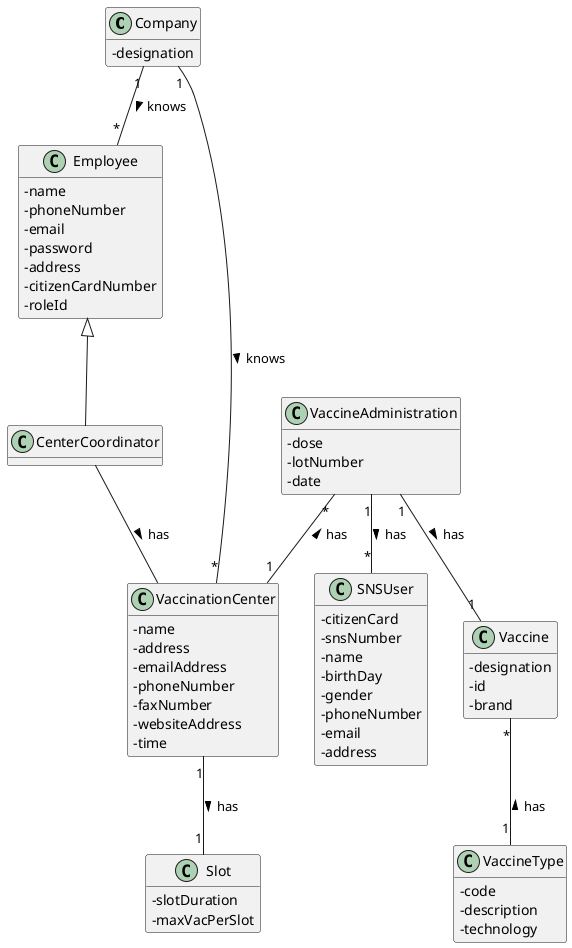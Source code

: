 @startuml US15_DM
hide methods
skinparam classAttributeIconSize 0

class Company {
  -designation
}

class CenterCoordinator {}

class Employee {
  -name
  -phoneNumber
  -email
  -password
  -address
  -citizenCardNumber
  -roleId
}

class VaccinationCenter{
  -name
  -address
  -emailAddress
  -phoneNumber
  -faxNumber
  -websiteAddress
  -time
}

class Slot {
  -slotDuration
  -maxVacPerSlot
}

class VaccineAdministration {
  -dose
  -lotNumber
  -date
}

class SNSUser {
  - citizenCard
  - snsNumber
  - name
  - birthDay
  - gender
  - phoneNumber
  - email
  - address
}

class Vaccine {
  -designation
  -id
  -brand
}

class VaccineType {
  -code 
  -description
  -technology
}

Company "1" -- "*" Employee : knows >
Company "1" -- "*" VaccinationCenter : knows >

Employee <|-- CenterCoordinator

CenterCoordinator -- VaccinationCenter : has >

VaccinationCenter "1"-- "1" Slot : has >

VaccineAdministration "*" -- "1" VaccinationCenter : has <
VaccineAdministration "1" -- "*" SNSUser : has >
VaccineAdministration "1" -- "1" Vaccine : has > 
Vaccine "*" -- "1" VaccineType : has <

@enduml